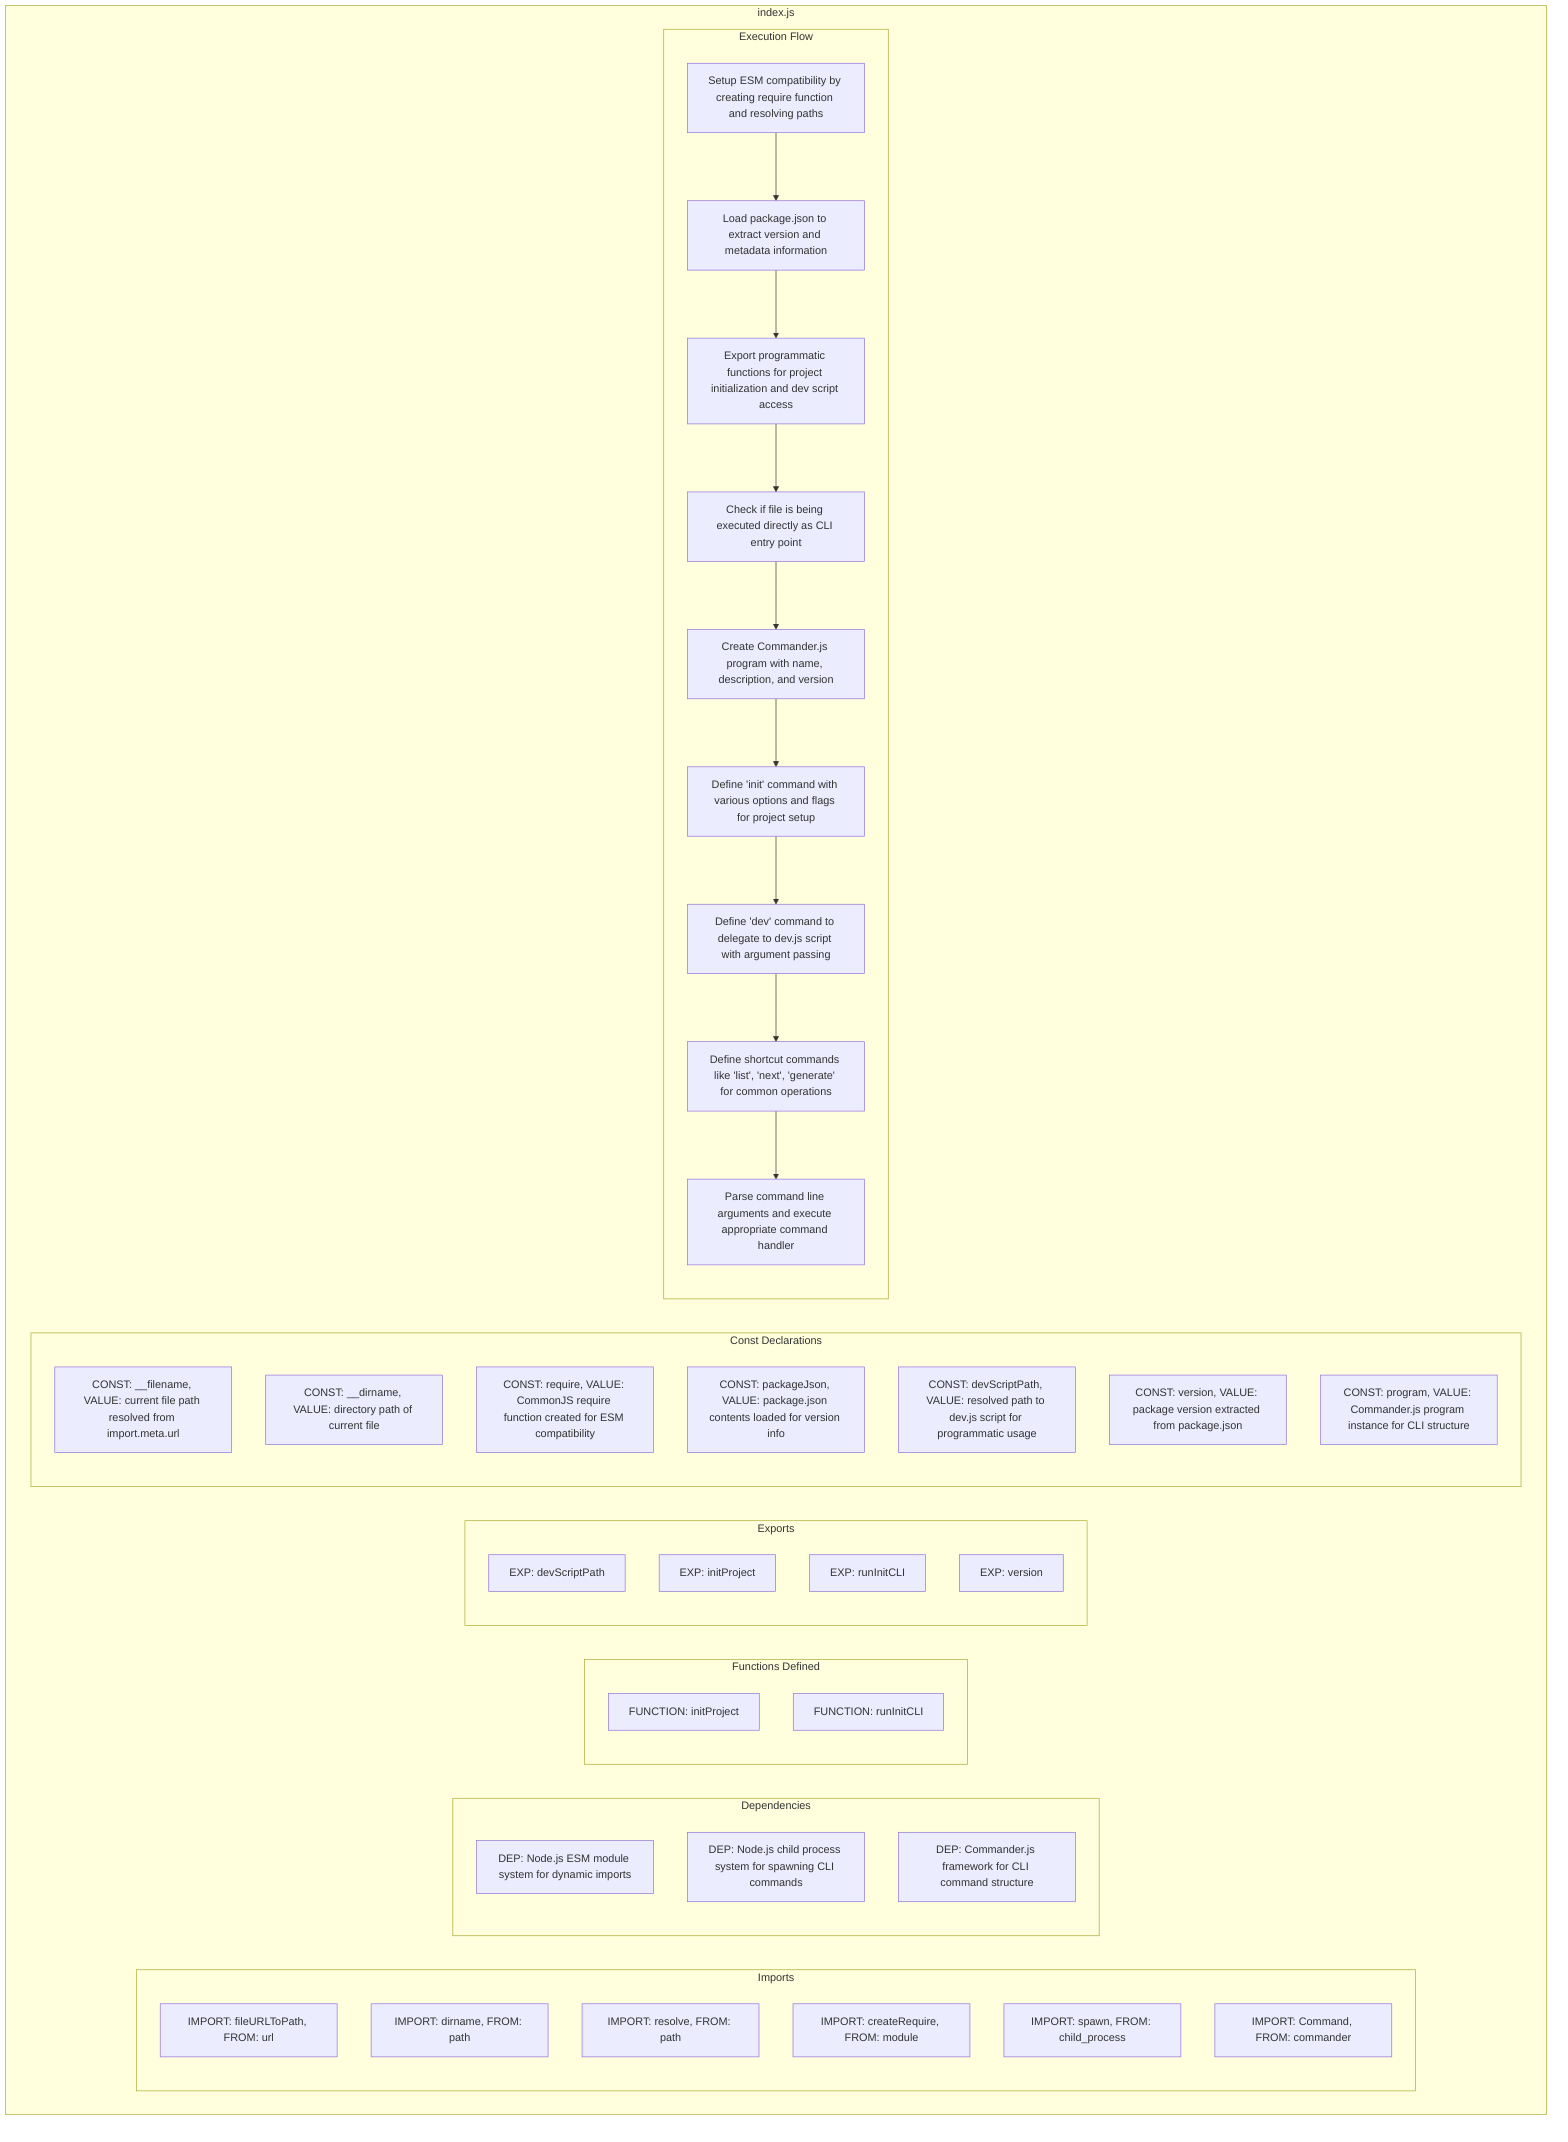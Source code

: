 flowchart TB
    subgraph Imports["Imports"]
        I1["IMPORT: fileURLToPath, FROM: url"]
        I2["IMPORT: dirname, FROM: path"]
        I3["IMPORT: resolve, FROM: path"]
        I4["IMPORT: createRequire, FROM: module"]
        I5["IMPORT: spawn, FROM: child_process"]
        I6["IMPORT: Command, FROM: commander"]
    end
    
    subgraph Dependencies["Dependencies"]
        D1["DEP: Node.js ESM module system for dynamic imports"]
        D2["DEP: Node.js child process system for spawning CLI commands"]
        D3["DEP: Commander.js framework for CLI command structure"]
    end
    
    subgraph FunctionsDefined["Functions Defined"]
        FU1["FUNCTION: initProject"]
        FU2["FUNCTION: runInitCLI"]
    end
    
    subgraph Exports["Exports"]
        E1["EXP: devScriptPath"]
        E2["EXP: initProject"]
        E3["EXP: runInitCLI"]
        E4["EXP: version"]
    end
    
    subgraph Constants["Const Declarations"]
        C1["CONST: __filename, VALUE: current file path resolved from import.meta.url"]
        C2["CONST: __dirname, VALUE: directory path of current file"]
        C3["CONST: require, VALUE: CommonJS require function created for ESM compatibility"]
        C4["CONST: packageJson, VALUE: package.json contents loaded for version info"]
        C5["CONST: devScriptPath, VALUE: resolved path to dev.js script for programmatic usage"]
        C6["CONST: version, VALUE: package version extracted from package.json"]
        C7["CONST: program, VALUE: Commander.js program instance for CLI structure"]
    end
    
    subgraph ExecutionFlow["Execution Flow"]
        FL1["Setup ESM compatibility by creating require function and resolving paths"]
        FL2["Load package.json to extract version and metadata information"]
        FL3["Export programmatic functions for project initialization and dev script access"]
        FL4["Check if file is being executed directly as CLI entry point"]
        FL5["Create Commander.js program with name, description, and version"]
        FL6["Define 'init' command with various options and flags for project setup"]
        FL7["Define 'dev' command to delegate to dev.js script with argument passing"]
        FL8["Define shortcut commands like 'list', 'next', 'generate' for common operations"]
        FL9["Parse command line arguments and execute appropriate command handler"]
    end
    
    subgraph indexJs["index.js"]
        Imports
        Dependencies
        FunctionsDefined
        Exports
        Constants
        ExecutionFlow
    end
    
    FL1 --> FL2
    FL2 --> FL3
    FL3 --> FL4
    FL4 --> FL5
    FL5 --> FL6
    FL6 --> FL7
    FL7 --> FL8
    FL8 --> FL9
